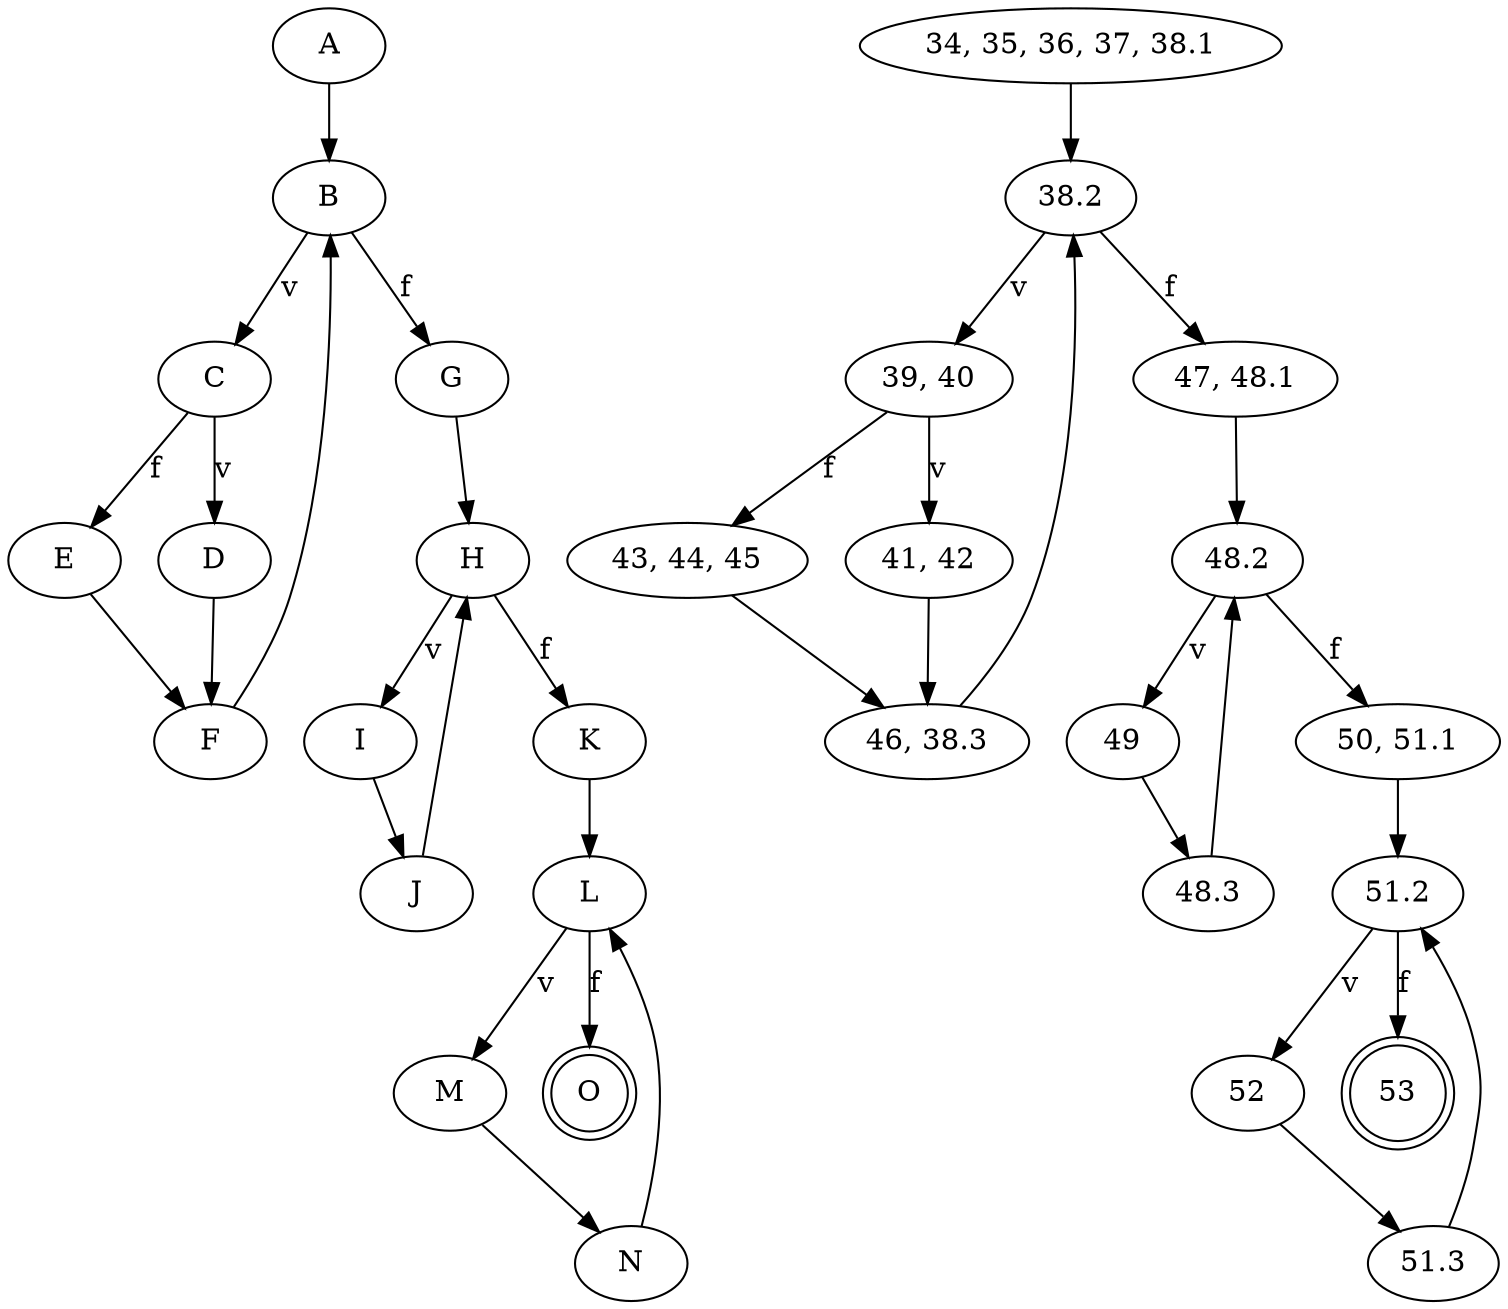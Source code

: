 /* https://neps.academy/br/exercise/194 
 * Complexidade Ciclomática = 5
 * Caminhos:
 * 1 - ABCDFBGHIJHKLMNLO (BASE)
 * 2 - ABGHIJHKLMNLO
 * 3 - ABCEFBGHIJHKLMNLO
 * 4 - ABCDFBGHKLMNLO
 * 5 - ABCDFBGHIJHKLO
*/ 
digraph {
    subgraph letras {
        "A" -> "B"
        "B" -> "C" [label="v"]
        "C" -> "D" [label="v"]
        "C" -> "E" [label="f"]
        "D" -> "F"
        "E" -> "F"
        "F" -> "B"
        "B" -> "G" [label="f"]
        "G" -> "H"
        "H" -> "I" [label="v"]
        "I" -> "J"
        "J" -> "H"
        "H" -> "K" [label="f"]
        "K" -> "L"
        "L" -> "M" [label="v"]
        "M" -> "N"
        "N" -> "L"
        "L" -> "O" [label="f"]
        
        "O" [shape="doublecircle"]
    }
    subgraph linhas {
        "34, 35, 36, 37, 38.1" -> "38.2"
        "38.2" -> "39, 40" [label="v"]
        "39, 40" -> "41, 42" [label="v"]
        "39, 40" -> "43, 44, 45" [label="f"]
        "41, 42" -> "46, 38.3"
        "43, 44, 45" -> "46, 38.3"
        "46, 38.3" -> "38.2"
        "38.2" -> "47, 48.1" [label="f"]
        "47, 48.1" -> "48.2"
        "48.2" -> "49" [label="v"]
        "49" -> "48.3"
        "48.3" -> "48.2"
        "48.2" -> "50, 51.1" [label="f"]
        "50, 51.1" -> "51.2"
        "51.2" -> "52" [label="v"]
        "52" -> "51.3"
        "51.3" -> "51.2"
        "51.2" -> "53" [label="f"]
        
        "53" [shape="doublecircle"]
    }
}